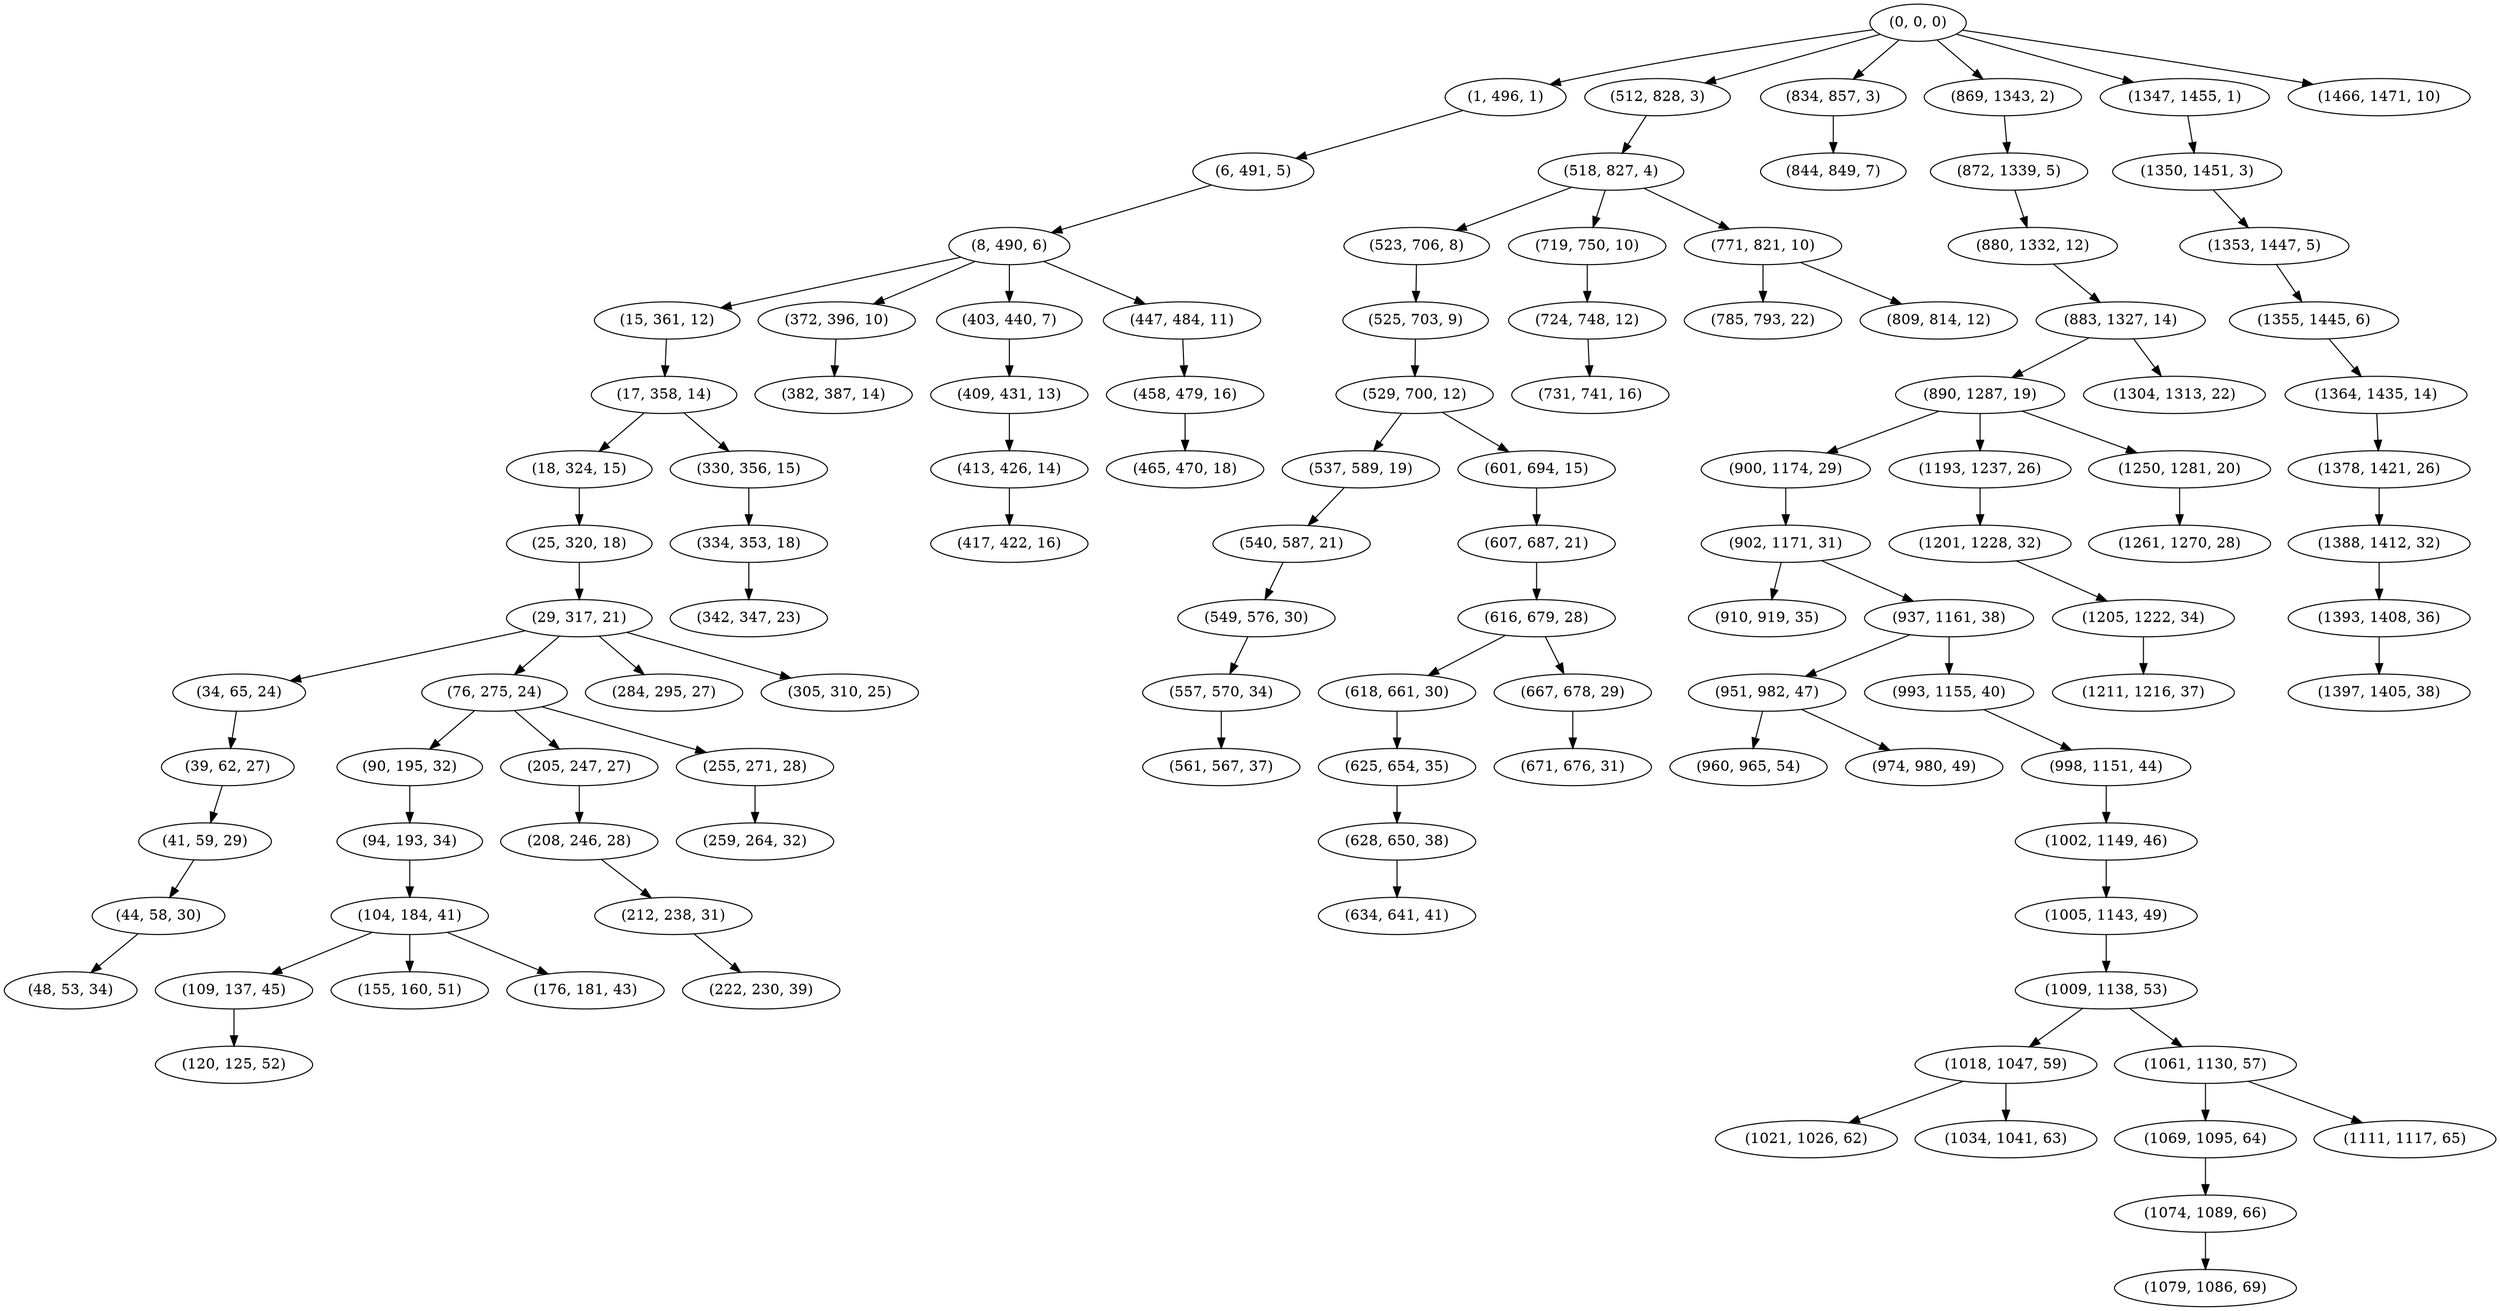 digraph tree {
    "(0, 0, 0)";
    "(1, 496, 1)";
    "(6, 491, 5)";
    "(8, 490, 6)";
    "(15, 361, 12)";
    "(17, 358, 14)";
    "(18, 324, 15)";
    "(25, 320, 18)";
    "(29, 317, 21)";
    "(34, 65, 24)";
    "(39, 62, 27)";
    "(41, 59, 29)";
    "(44, 58, 30)";
    "(48, 53, 34)";
    "(76, 275, 24)";
    "(90, 195, 32)";
    "(94, 193, 34)";
    "(104, 184, 41)";
    "(109, 137, 45)";
    "(120, 125, 52)";
    "(155, 160, 51)";
    "(176, 181, 43)";
    "(205, 247, 27)";
    "(208, 246, 28)";
    "(212, 238, 31)";
    "(222, 230, 39)";
    "(255, 271, 28)";
    "(259, 264, 32)";
    "(284, 295, 27)";
    "(305, 310, 25)";
    "(330, 356, 15)";
    "(334, 353, 18)";
    "(342, 347, 23)";
    "(372, 396, 10)";
    "(382, 387, 14)";
    "(403, 440, 7)";
    "(409, 431, 13)";
    "(413, 426, 14)";
    "(417, 422, 16)";
    "(447, 484, 11)";
    "(458, 479, 16)";
    "(465, 470, 18)";
    "(512, 828, 3)";
    "(518, 827, 4)";
    "(523, 706, 8)";
    "(525, 703, 9)";
    "(529, 700, 12)";
    "(537, 589, 19)";
    "(540, 587, 21)";
    "(549, 576, 30)";
    "(557, 570, 34)";
    "(561, 567, 37)";
    "(601, 694, 15)";
    "(607, 687, 21)";
    "(616, 679, 28)";
    "(618, 661, 30)";
    "(625, 654, 35)";
    "(628, 650, 38)";
    "(634, 641, 41)";
    "(667, 678, 29)";
    "(671, 676, 31)";
    "(719, 750, 10)";
    "(724, 748, 12)";
    "(731, 741, 16)";
    "(771, 821, 10)";
    "(785, 793, 22)";
    "(809, 814, 12)";
    "(834, 857, 3)";
    "(844, 849, 7)";
    "(869, 1343, 2)";
    "(872, 1339, 5)";
    "(880, 1332, 12)";
    "(883, 1327, 14)";
    "(890, 1287, 19)";
    "(900, 1174, 29)";
    "(902, 1171, 31)";
    "(910, 919, 35)";
    "(937, 1161, 38)";
    "(951, 982, 47)";
    "(960, 965, 54)";
    "(974, 980, 49)";
    "(993, 1155, 40)";
    "(998, 1151, 44)";
    "(1002, 1149, 46)";
    "(1005, 1143, 49)";
    "(1009, 1138, 53)";
    "(1018, 1047, 59)";
    "(1021, 1026, 62)";
    "(1034, 1041, 63)";
    "(1061, 1130, 57)";
    "(1069, 1095, 64)";
    "(1074, 1089, 66)";
    "(1079, 1086, 69)";
    "(1111, 1117, 65)";
    "(1193, 1237, 26)";
    "(1201, 1228, 32)";
    "(1205, 1222, 34)";
    "(1211, 1216, 37)";
    "(1250, 1281, 20)";
    "(1261, 1270, 28)";
    "(1304, 1313, 22)";
    "(1347, 1455, 1)";
    "(1350, 1451, 3)";
    "(1353, 1447, 5)";
    "(1355, 1445, 6)";
    "(1364, 1435, 14)";
    "(1378, 1421, 26)";
    "(1388, 1412, 32)";
    "(1393, 1408, 36)";
    "(1397, 1405, 38)";
    "(1466, 1471, 10)";
    "(0, 0, 0)" -> "(1, 496, 1)";
    "(0, 0, 0)" -> "(512, 828, 3)";
    "(0, 0, 0)" -> "(834, 857, 3)";
    "(0, 0, 0)" -> "(869, 1343, 2)";
    "(0, 0, 0)" -> "(1347, 1455, 1)";
    "(0, 0, 0)" -> "(1466, 1471, 10)";
    "(1, 496, 1)" -> "(6, 491, 5)";
    "(6, 491, 5)" -> "(8, 490, 6)";
    "(8, 490, 6)" -> "(15, 361, 12)";
    "(8, 490, 6)" -> "(372, 396, 10)";
    "(8, 490, 6)" -> "(403, 440, 7)";
    "(8, 490, 6)" -> "(447, 484, 11)";
    "(15, 361, 12)" -> "(17, 358, 14)";
    "(17, 358, 14)" -> "(18, 324, 15)";
    "(17, 358, 14)" -> "(330, 356, 15)";
    "(18, 324, 15)" -> "(25, 320, 18)";
    "(25, 320, 18)" -> "(29, 317, 21)";
    "(29, 317, 21)" -> "(34, 65, 24)";
    "(29, 317, 21)" -> "(76, 275, 24)";
    "(29, 317, 21)" -> "(284, 295, 27)";
    "(29, 317, 21)" -> "(305, 310, 25)";
    "(34, 65, 24)" -> "(39, 62, 27)";
    "(39, 62, 27)" -> "(41, 59, 29)";
    "(41, 59, 29)" -> "(44, 58, 30)";
    "(44, 58, 30)" -> "(48, 53, 34)";
    "(76, 275, 24)" -> "(90, 195, 32)";
    "(76, 275, 24)" -> "(205, 247, 27)";
    "(76, 275, 24)" -> "(255, 271, 28)";
    "(90, 195, 32)" -> "(94, 193, 34)";
    "(94, 193, 34)" -> "(104, 184, 41)";
    "(104, 184, 41)" -> "(109, 137, 45)";
    "(104, 184, 41)" -> "(155, 160, 51)";
    "(104, 184, 41)" -> "(176, 181, 43)";
    "(109, 137, 45)" -> "(120, 125, 52)";
    "(205, 247, 27)" -> "(208, 246, 28)";
    "(208, 246, 28)" -> "(212, 238, 31)";
    "(212, 238, 31)" -> "(222, 230, 39)";
    "(255, 271, 28)" -> "(259, 264, 32)";
    "(330, 356, 15)" -> "(334, 353, 18)";
    "(334, 353, 18)" -> "(342, 347, 23)";
    "(372, 396, 10)" -> "(382, 387, 14)";
    "(403, 440, 7)" -> "(409, 431, 13)";
    "(409, 431, 13)" -> "(413, 426, 14)";
    "(413, 426, 14)" -> "(417, 422, 16)";
    "(447, 484, 11)" -> "(458, 479, 16)";
    "(458, 479, 16)" -> "(465, 470, 18)";
    "(512, 828, 3)" -> "(518, 827, 4)";
    "(518, 827, 4)" -> "(523, 706, 8)";
    "(518, 827, 4)" -> "(719, 750, 10)";
    "(518, 827, 4)" -> "(771, 821, 10)";
    "(523, 706, 8)" -> "(525, 703, 9)";
    "(525, 703, 9)" -> "(529, 700, 12)";
    "(529, 700, 12)" -> "(537, 589, 19)";
    "(529, 700, 12)" -> "(601, 694, 15)";
    "(537, 589, 19)" -> "(540, 587, 21)";
    "(540, 587, 21)" -> "(549, 576, 30)";
    "(549, 576, 30)" -> "(557, 570, 34)";
    "(557, 570, 34)" -> "(561, 567, 37)";
    "(601, 694, 15)" -> "(607, 687, 21)";
    "(607, 687, 21)" -> "(616, 679, 28)";
    "(616, 679, 28)" -> "(618, 661, 30)";
    "(616, 679, 28)" -> "(667, 678, 29)";
    "(618, 661, 30)" -> "(625, 654, 35)";
    "(625, 654, 35)" -> "(628, 650, 38)";
    "(628, 650, 38)" -> "(634, 641, 41)";
    "(667, 678, 29)" -> "(671, 676, 31)";
    "(719, 750, 10)" -> "(724, 748, 12)";
    "(724, 748, 12)" -> "(731, 741, 16)";
    "(771, 821, 10)" -> "(785, 793, 22)";
    "(771, 821, 10)" -> "(809, 814, 12)";
    "(834, 857, 3)" -> "(844, 849, 7)";
    "(869, 1343, 2)" -> "(872, 1339, 5)";
    "(872, 1339, 5)" -> "(880, 1332, 12)";
    "(880, 1332, 12)" -> "(883, 1327, 14)";
    "(883, 1327, 14)" -> "(890, 1287, 19)";
    "(883, 1327, 14)" -> "(1304, 1313, 22)";
    "(890, 1287, 19)" -> "(900, 1174, 29)";
    "(890, 1287, 19)" -> "(1193, 1237, 26)";
    "(890, 1287, 19)" -> "(1250, 1281, 20)";
    "(900, 1174, 29)" -> "(902, 1171, 31)";
    "(902, 1171, 31)" -> "(910, 919, 35)";
    "(902, 1171, 31)" -> "(937, 1161, 38)";
    "(937, 1161, 38)" -> "(951, 982, 47)";
    "(937, 1161, 38)" -> "(993, 1155, 40)";
    "(951, 982, 47)" -> "(960, 965, 54)";
    "(951, 982, 47)" -> "(974, 980, 49)";
    "(993, 1155, 40)" -> "(998, 1151, 44)";
    "(998, 1151, 44)" -> "(1002, 1149, 46)";
    "(1002, 1149, 46)" -> "(1005, 1143, 49)";
    "(1005, 1143, 49)" -> "(1009, 1138, 53)";
    "(1009, 1138, 53)" -> "(1018, 1047, 59)";
    "(1009, 1138, 53)" -> "(1061, 1130, 57)";
    "(1018, 1047, 59)" -> "(1021, 1026, 62)";
    "(1018, 1047, 59)" -> "(1034, 1041, 63)";
    "(1061, 1130, 57)" -> "(1069, 1095, 64)";
    "(1061, 1130, 57)" -> "(1111, 1117, 65)";
    "(1069, 1095, 64)" -> "(1074, 1089, 66)";
    "(1074, 1089, 66)" -> "(1079, 1086, 69)";
    "(1193, 1237, 26)" -> "(1201, 1228, 32)";
    "(1201, 1228, 32)" -> "(1205, 1222, 34)";
    "(1205, 1222, 34)" -> "(1211, 1216, 37)";
    "(1250, 1281, 20)" -> "(1261, 1270, 28)";
    "(1347, 1455, 1)" -> "(1350, 1451, 3)";
    "(1350, 1451, 3)" -> "(1353, 1447, 5)";
    "(1353, 1447, 5)" -> "(1355, 1445, 6)";
    "(1355, 1445, 6)" -> "(1364, 1435, 14)";
    "(1364, 1435, 14)" -> "(1378, 1421, 26)";
    "(1378, 1421, 26)" -> "(1388, 1412, 32)";
    "(1388, 1412, 32)" -> "(1393, 1408, 36)";
    "(1393, 1408, 36)" -> "(1397, 1405, 38)";
}
